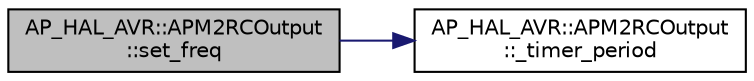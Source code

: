 digraph "AP_HAL_AVR::APM2RCOutput::set_freq"
{
 // INTERACTIVE_SVG=YES
  edge [fontname="Helvetica",fontsize="10",labelfontname="Helvetica",labelfontsize="10"];
  node [fontname="Helvetica",fontsize="10",shape=record];
  rankdir="LR";
  Node1 [label="AP_HAL_AVR::APM2RCOutput\l::set_freq",height=0.2,width=0.4,color="black", fillcolor="grey75", style="filled" fontcolor="black"];
  Node1 -> Node2 [color="midnightblue",fontsize="10",style="solid",fontname="Helvetica"];
  Node2 [label="AP_HAL_AVR::APM2RCOutput\l::_timer_period",height=0.2,width=0.4,color="black", fillcolor="white", style="filled",URL="$classAP__HAL__AVR_1_1APM2RCOutput.html#a24ca68140a050db945952e9cb438eee7"];
}
